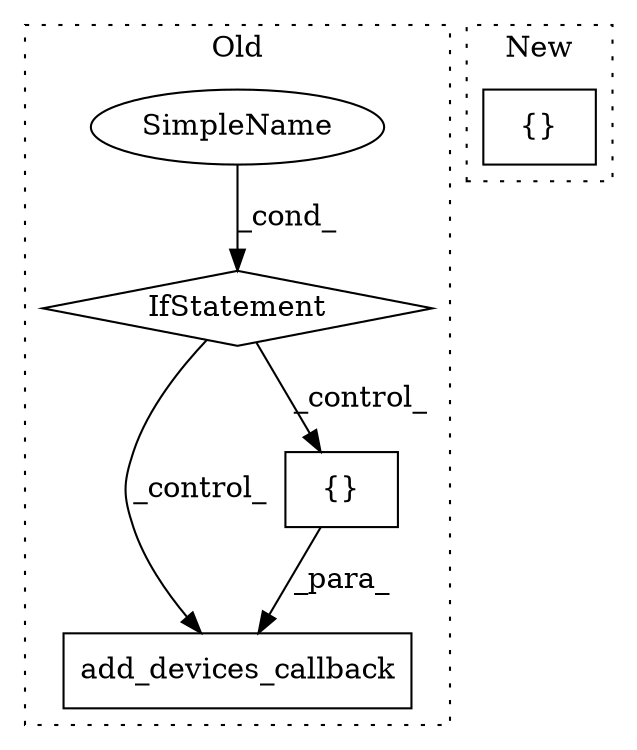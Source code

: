 digraph G {
subgraph cluster0 {
1 [label="add_devices_callback" a="32" s="973,997" l="21,1" shape="box"];
3 [label="{}" a="4" s="917" l="2" shape="box"];
4 [label="SimpleName" a="42" s="" l="" shape="ellipse"];
5 [label="IfStatement" a="25" s="670,687" l="4,2" shape="diamond"];
label = "Old";
style="dotted";
}
subgraph cluster1 {
2 [label="{}" a="4" s="1062,1100" l="1,1" shape="box"];
label = "New";
style="dotted";
}
3 -> 1 [label="_para_"];
4 -> 5 [label="_cond_"];
5 -> 1 [label="_control_"];
5 -> 3 [label="_control_"];
}